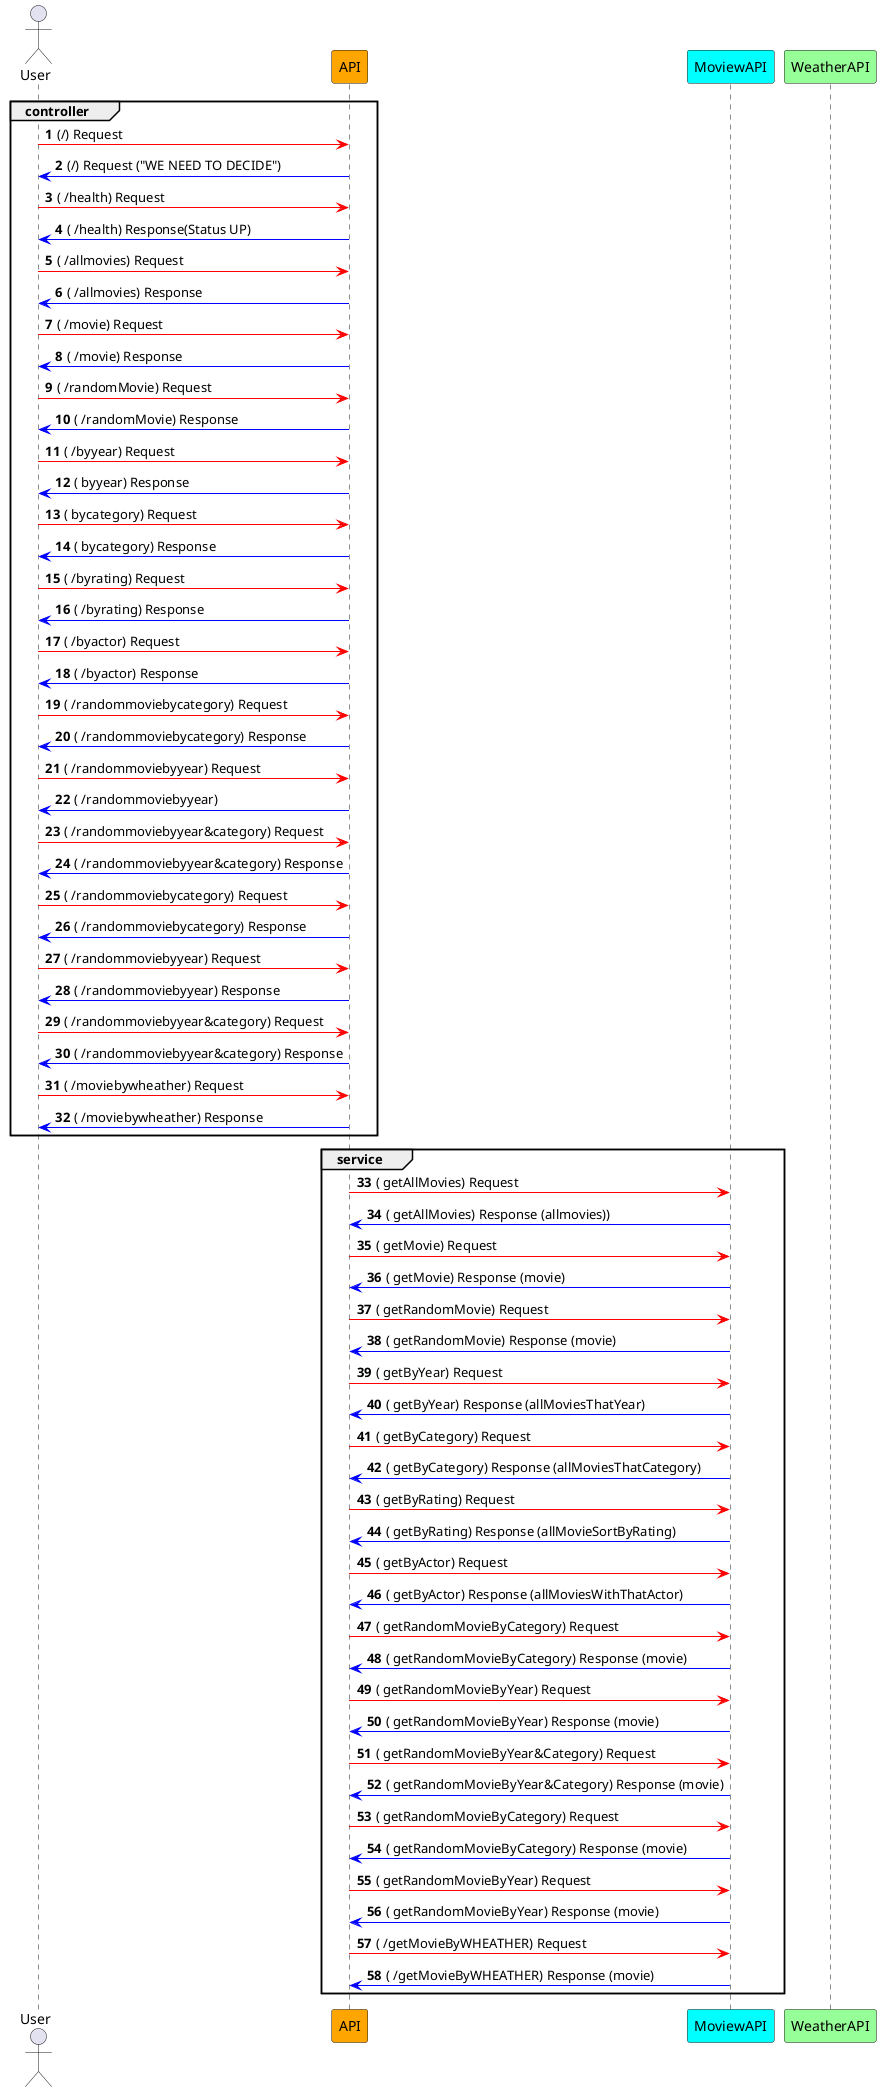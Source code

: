 @startuml movie
autonumber



'define the icon User
actor User


'define colors
participant API #orange
group controller

User -[#red]> API: (/) Request
User <[#blue]- API: (/) Request ("WE NEED TO DECIDE")

User -[#red]> API: ( /health) Request
User <[#blue]- API: ( /health) Response(Status UP)

User -[#red]> API: ( /allmovies) Request
User <[#blue]- API: ( /allmovies) Response

User -[#red]> API: ( /movie) Request
User <[#blue]- API: ( /movie) Response

User -[#red]> API: ( /randomMovie) Request
User <[#blue]- API: ( /randomMovie) Response

User -[#red]> API: ( /byyear) Request
User <[#blue]- API: ( byyear) Response

User -[#red]> API: ( bycategory) Request
User <[#blue]- API: ( bycategory) Response

User -[#red]> API: ( /byrating) Request
User <[#blue]- API: ( /byrating) Response

User -[#red]> API: ( /byactor) Request
User <[#blue]- API: ( /byactor) Response

User -[#red]> API: ( /randommoviebycategory) Request
User <[#blue]- API: ( /randommoviebycategory) Response

User -[#red]> API: ( /randommoviebyyear) Request
User <[#blue]- API: ( /randommoviebyyear)

User -[#red]> API: ( /randommoviebyyear&category) Request
User <[#blue]- API: ( /randommoviebyyear&category) Response

User -[#red]> API: ( /randommoviebycategory) Request
User <[#blue]- API: ( /randommoviebycategory) Response

User -[#red]> API: ( /randommoviebyyear) Request
User <[#blue]- API: ( /randommoviebyyear) Response

User -[#red]> API: ( /randommoviebyyear&category) Request
User <[#blue]- API: ( /randommoviebyyear&category) Response

User -[#red]> API: ( /moviebywheather) Request
User <[#blue]- API: ( /moviebywheather) Response

    end

group service
participant MoviewAPI #cyan

API -[#red]> MoviewAPI: ( getAllMovies) Request
API <[#blue]- MoviewAPI: ( getAllMovies) Response (allmovies))

API -[#red]> MoviewAPI:  ( getMovie) Request
API <[#blue]- MoviewAPI: ( getMovie) Response (movie)

API -[#red]> MoviewAPI: ( getRandomMovie) Request
API <[#blue]- MoviewAPI: ( getRandomMovie) Response (movie)

API -[#red]> MoviewAPI: ( getByYear) Request
API <[#blue]- MoviewAPI: ( getByYear) Response (allMoviesThatYear)

API -[#red]> MoviewAPI: ( getByCategory) Request
API <[#blue]- MoviewAPI: ( getByCategory) Response (allMoviesThatCategory)

API -[#red]> MoviewAPI: ( getByRating) Request
API <[#blue]- MoviewAPI: ( getByRating) Response (allMovieSortByRating)

API -[#red]> MoviewAPI: ( getByActor) Request
API <[#blue]- MoviewAPI: ( getByActor) Response (allMoviesWithThatActor)


API -[#red]> MoviewAPI: ( getRandomMovieByCategory) Request
API <[#blue]- MoviewAPI: ( getRandomMovieByCategory) Response (movie)

API -[#red]> MoviewAPI: ( getRandomMovieByYear) Request
API <[#blue]- MoviewAPI: ( getRandomMovieByYear) Response (movie)

API -[#red]> MoviewAPI: ( getRandomMovieByYear&Category) Request
API <[#blue]- MoviewAPI: ( getRandomMovieByYear&Category) Response (movie)

API -[#red]> MoviewAPI: ( getRandomMovieByCategory) Request
API <[#blue]- MoviewAPI: ( getRandomMovieByCategory) Response (movie)

API -[#red]> MoviewAPI: ( getRandomMovieByYear) Request
API <[#blue]- MoviewAPI: ( getRandomMovieByYear) Response (movie)

API -[#red]> MoviewAPI: ( /getMovieByWHEATHER) Request
API <[#blue]- MoviewAPI: ( /getMovieByWHEATHER) Response (movie)

    end


'group repository
'end

'group model
'end
















participant WeatherAPI #PHYSICAL
'API -[#red]> WeatherAPI: (wheatherbylocation)Request
'API <-[#blue] WeatherAPI: (wheatherbylocation)response






'participant FoodDrinkAPI #violet
'API -[#red]> FoodDrinkAPI: (food/drinkByMovie) Request
'API -[#red]> FoodDrinkAPI: (food/drinkByMovie) Request
'API -[#red]> FoodDrinkAPI: (food/drinkByhourOFday) Request
'API -[#red]> FoodDrinkAPI: (food/byWheather) Request

'User <[#blue]- API: ( /" ") Response(movie & wheather & Drink or food recommendation)

@enduml